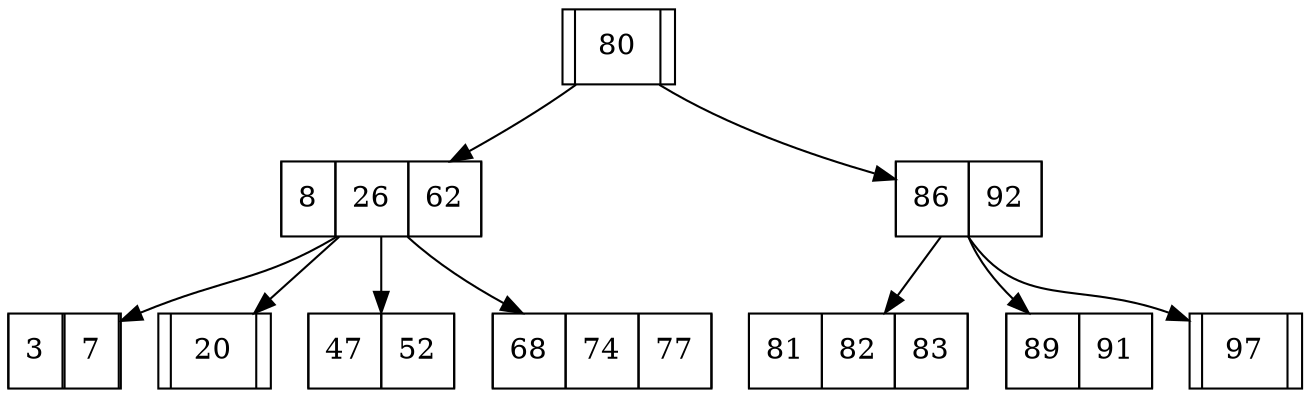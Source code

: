 digraph g {
 node[shape=record];
94722679792608[label="f<0>|80|f<1>"];
94722679792608:f0->94722679792384;
94722679792608:f1->94722679792664;
94722679792384[label="f<0>|8|f<1>|26|f<2>|62|f<3>"];
94722679792384:f0->94722679792328;
94722679792384:f1->94722679792440;
94722679792384:f2->94722679792832;
94722679792384:f3->94722679792776;
94722679792328[label="f<0>|3|f<1>|7|f<2>"];
94722679792440[label="f<0>|20|f<1>"];
94722679792832[label="f<0>|47|f<1>|52|f<2>"];
94722679792776[label="f<0>|68|f<1>|74|f<2>|77|f<3>"];
94722679792664[label="f<0>|86|f<1>|92|f<2>"];
94722679792664:f0->94722679792496;
94722679792664:f1->94722679792552;
94722679792664:f2->94722679792720;
94722679792496[label="f<0>|81|f<1>|82|f<2>|83|f<3>"];
94722679792552[label="f<0>|89|f<1>|91|f<2>"];
94722679792720[label="f<0>|97|f<1>"];
}
